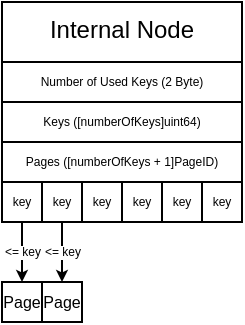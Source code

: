 <mxfile version="15.4.0" type="device"><diagram id="0EoaSTEAoR6UPUQz79Iv" name="Page-1"><mxGraphModel dx="301" dy="169" grid="1" gridSize="10" guides="1" tooltips="1" connect="1" arrows="1" fold="1" page="1" pageScale="1" pageWidth="1169" pageHeight="827" math="0" shadow="0"><root><mxCell id="0"/><mxCell id="1" parent="0"/><mxCell id="z3EqCUye1eME1pm3WT0P-1" value="Internal Node" style="rounded=0;whiteSpace=wrap;html=1;verticalAlign=top;" parent="1" vertex="1"><mxGeometry x="520" y="200" width="120" height="90" as="geometry"/></mxCell><mxCell id="z3EqCUye1eME1pm3WT0P-2" value="key" style="whiteSpace=wrap;html=1;aspect=fixed;fontSize=6;" parent="1" vertex="1"><mxGeometry x="520" y="290" width="20" height="20" as="geometry"/></mxCell><mxCell id="8DlnlGV3RWxp8GqqtiBR-1" value="Number of Used Keys (2 Byte)" style="rounded=0;whiteSpace=wrap;html=1;fontSize=6;verticalAlign=middle;" parent="1" vertex="1"><mxGeometry x="520" y="230" width="120" height="20" as="geometry"/></mxCell><mxCell id="8DlnlGV3RWxp8GqqtiBR-2" value="Keys ([numberOfKeys]uint64)" style="rounded=0;whiteSpace=wrap;html=1;fontSize=6;verticalAlign=middle;" parent="1" vertex="1"><mxGeometry x="520" y="250" width="120" height="20" as="geometry"/></mxCell><mxCell id="8DlnlGV3RWxp8GqqtiBR-3" value="Pages ([numberOfKeys + 1]PageID)" style="rounded=0;whiteSpace=wrap;html=1;fontSize=6;verticalAlign=middle;" parent="1" vertex="1"><mxGeometry x="520" y="270" width="120" height="20" as="geometry"/></mxCell><mxCell id="8DlnlGV3RWxp8GqqtiBR-4" value="key" style="whiteSpace=wrap;html=1;aspect=fixed;fontSize=6;" parent="1" vertex="1"><mxGeometry x="620" y="290" width="20" height="20" as="geometry"/></mxCell><mxCell id="8DlnlGV3RWxp8GqqtiBR-5" value="Page" style="rounded=0;whiteSpace=wrap;html=1;fontSize=8;verticalAlign=middle;" parent="1" vertex="1"><mxGeometry x="520" y="340" width="20" height="20" as="geometry"/></mxCell><mxCell id="8DlnlGV3RWxp8GqqtiBR-6" value="Page" style="rounded=0;whiteSpace=wrap;html=1;fontSize=8;verticalAlign=middle;" parent="1" vertex="1"><mxGeometry x="540" y="340" width="20" height="20" as="geometry"/></mxCell><mxCell id="8DlnlGV3RWxp8GqqtiBR-13" value="&amp;lt;= key" style="rounded=0;orthogonalLoop=1;jettySize=auto;html=1;fontSize=6;endSize=3;" parent="1" source="z3EqCUye1eME1pm3WT0P-2" target="8DlnlGV3RWxp8GqqtiBR-5" edge="1"><mxGeometry relative="1" as="geometry"/></mxCell><mxCell id="8DlnlGV3RWxp8GqqtiBR-14" value="&amp;lt;= key" style="edgeStyle=none;rounded=0;orthogonalLoop=1;jettySize=auto;html=1;fontSize=6;endSize=3;" parent="1" source="8DlnlGV3RWxp8GqqtiBR-9" target="8DlnlGV3RWxp8GqqtiBR-6" edge="1"><mxGeometry relative="1" as="geometry"/></mxCell><mxCell id="8DlnlGV3RWxp8GqqtiBR-9" value="key" style="whiteSpace=wrap;html=1;aspect=fixed;fontSize=6;" parent="1" vertex="1"><mxGeometry x="540" y="290" width="20" height="20" as="geometry"/></mxCell><mxCell id="8DlnlGV3RWxp8GqqtiBR-10" value="key" style="whiteSpace=wrap;html=1;aspect=fixed;fontSize=6;" parent="1" vertex="1"><mxGeometry x="560" y="290" width="20" height="20" as="geometry"/></mxCell><mxCell id="8DlnlGV3RWxp8GqqtiBR-11" value="key" style="whiteSpace=wrap;html=1;aspect=fixed;fontSize=6;" parent="1" vertex="1"><mxGeometry x="580" y="290" width="20" height="20" as="geometry"/></mxCell><mxCell id="8DlnlGV3RWxp8GqqtiBR-12" value="key" style="whiteSpace=wrap;html=1;aspect=fixed;fontSize=6;" parent="1" vertex="1"><mxGeometry x="600" y="290" width="20" height="20" as="geometry"/></mxCell></root></mxGraphModel></diagram></mxfile>